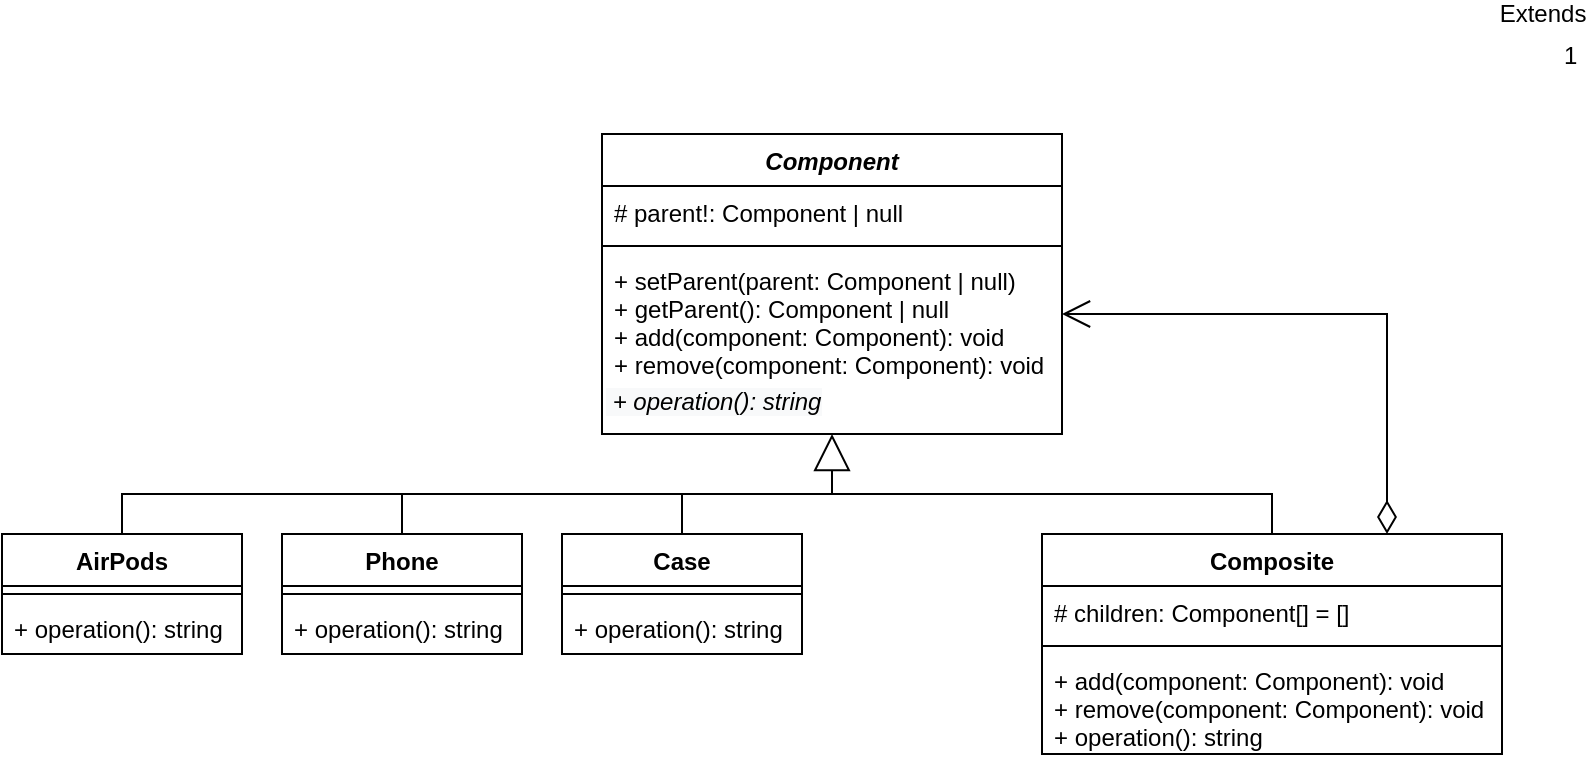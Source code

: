 <mxfile version="20.5.1" type="device"><diagram id="npE1EJ1KzjEO_XdYICBt" name="Страница 1"><mxGraphModel dx="1738" dy="951" grid="1" gridSize="10" guides="1" tooltips="1" connect="1" arrows="1" fold="1" page="1" pageScale="1" pageWidth="413" pageHeight="291" math="0" shadow="0"><root><mxCell id="0"/><mxCell id="1" parent="0"/><mxCell id="NI1yzB8pgUe8UhEAXRZC-1" value="Component" style="swimlane;fontStyle=3;align=center;verticalAlign=top;childLayout=stackLayout;horizontal=1;startSize=26;horizontalStack=0;resizeParent=1;resizeParentMax=0;resizeLast=0;collapsible=1;marginBottom=0;" vertex="1" parent="1"><mxGeometry x="320" y="100" width="230" height="150" as="geometry"/></mxCell><mxCell id="NI1yzB8pgUe8UhEAXRZC-2" value="# parent!: Component | null" style="text;strokeColor=none;fillColor=none;align=left;verticalAlign=top;spacingLeft=4;spacingRight=4;overflow=hidden;rotatable=0;points=[[0,0.5],[1,0.5]];portConstraint=eastwest;" vertex="1" parent="NI1yzB8pgUe8UhEAXRZC-1"><mxGeometry y="26" width="230" height="26" as="geometry"/></mxCell><mxCell id="NI1yzB8pgUe8UhEAXRZC-3" value="" style="line;strokeWidth=1;fillColor=none;align=left;verticalAlign=middle;spacingTop=-1;spacingLeft=3;spacingRight=3;rotatable=0;labelPosition=right;points=[];portConstraint=eastwest;strokeColor=inherit;" vertex="1" parent="NI1yzB8pgUe8UhEAXRZC-1"><mxGeometry y="52" width="230" height="8" as="geometry"/></mxCell><mxCell id="NI1yzB8pgUe8UhEAXRZC-4" value="+ setParent(parent: Component | null)&#10;+ getParent(): Component | null&#10;+ add(component: Component): void&#10;+ remove(component: Component): void&#10;+ operation(): string&#10;" style="text;strokeColor=none;fillColor=none;align=left;verticalAlign=top;spacingLeft=4;spacingRight=4;overflow=hidden;rotatable=0;points=[[0,0.5],[1,0.5]];portConstraint=eastwest;" vertex="1" parent="NI1yzB8pgUe8UhEAXRZC-1"><mxGeometry y="60" width="230" height="60" as="geometry"/></mxCell><mxCell id="NI1yzB8pgUe8UhEAXRZC-8" value="&lt;span style=&quot;color: rgb(0, 0, 0); font-family: Helvetica; font-size: 12px; font-variant-ligatures: normal; font-variant-caps: normal; font-weight: 400; letter-spacing: normal; orphans: 2; text-align: left; text-indent: 0px; text-transform: none; widows: 2; word-spacing: 0px; -webkit-text-stroke-width: 0px; background-color: rgb(248, 249, 250); text-decoration-thickness: initial; text-decoration-style: initial; text-decoration-color: initial; float: none; display: inline !important;&quot;&gt;&lt;i&gt;&amp;nbsp;+&amp;nbsp;operation(): string&lt;/i&gt;&lt;/span&gt;" style="text;whiteSpace=wrap;html=1;fontSize=12;" vertex="1" parent="NI1yzB8pgUe8UhEAXRZC-1"><mxGeometry y="120" width="230" height="30" as="geometry"/></mxCell><mxCell id="NI1yzB8pgUe8UhEAXRZC-13" value="Phone" style="swimlane;fontStyle=1;align=center;verticalAlign=top;childLayout=stackLayout;horizontal=1;startSize=26;horizontalStack=0;resizeParent=1;resizeParentMax=0;resizeLast=0;collapsible=1;marginBottom=0;fontSize=12;" vertex="1" parent="1"><mxGeometry x="160" y="300" width="120" height="60" as="geometry"/></mxCell><mxCell id="NI1yzB8pgUe8UhEAXRZC-14" value="" style="line;strokeWidth=1;fillColor=none;align=left;verticalAlign=middle;spacingTop=-1;spacingLeft=3;spacingRight=3;rotatable=0;labelPosition=right;points=[];portConstraint=eastwest;strokeColor=inherit;fontSize=12;" vertex="1" parent="NI1yzB8pgUe8UhEAXRZC-13"><mxGeometry y="26" width="120" height="8" as="geometry"/></mxCell><mxCell id="NI1yzB8pgUe8UhEAXRZC-15" value="+ operation(): string" style="text;strokeColor=none;fillColor=none;align=left;verticalAlign=top;spacingLeft=4;spacingRight=4;overflow=hidden;rotatable=0;points=[[0,0.5],[1,0.5]];portConstraint=eastwest;fontSize=12;" vertex="1" parent="NI1yzB8pgUe8UhEAXRZC-13"><mxGeometry y="34" width="120" height="26" as="geometry"/></mxCell><mxCell id="NI1yzB8pgUe8UhEAXRZC-16" value="Case" style="swimlane;fontStyle=1;align=center;verticalAlign=top;childLayout=stackLayout;horizontal=1;startSize=26;horizontalStack=0;resizeParent=1;resizeParentMax=0;resizeLast=0;collapsible=1;marginBottom=0;fontSize=12;" vertex="1" parent="1"><mxGeometry x="300" y="300" width="120" height="60" as="geometry"/></mxCell><mxCell id="NI1yzB8pgUe8UhEAXRZC-17" value="" style="line;strokeWidth=1;fillColor=none;align=left;verticalAlign=middle;spacingTop=-1;spacingLeft=3;spacingRight=3;rotatable=0;labelPosition=right;points=[];portConstraint=eastwest;strokeColor=inherit;fontSize=12;" vertex="1" parent="NI1yzB8pgUe8UhEAXRZC-16"><mxGeometry y="26" width="120" height="8" as="geometry"/></mxCell><mxCell id="NI1yzB8pgUe8UhEAXRZC-18" value="+ operation(): string" style="text;strokeColor=none;fillColor=none;align=left;verticalAlign=top;spacingLeft=4;spacingRight=4;overflow=hidden;rotatable=0;points=[[0,0.5],[1,0.5]];portConstraint=eastwest;fontSize=12;" vertex="1" parent="NI1yzB8pgUe8UhEAXRZC-16"><mxGeometry y="34" width="120" height="26" as="geometry"/></mxCell><mxCell id="NI1yzB8pgUe8UhEAXRZC-19" value="AirPods" style="swimlane;fontStyle=1;align=center;verticalAlign=top;childLayout=stackLayout;horizontal=1;startSize=26;horizontalStack=0;resizeParent=1;resizeParentMax=0;resizeLast=0;collapsible=1;marginBottom=0;fontSize=12;" vertex="1" parent="1"><mxGeometry x="20" y="300" width="120" height="60" as="geometry"/></mxCell><mxCell id="NI1yzB8pgUe8UhEAXRZC-20" value="" style="line;strokeWidth=1;fillColor=none;align=left;verticalAlign=middle;spacingTop=-1;spacingLeft=3;spacingRight=3;rotatable=0;labelPosition=right;points=[];portConstraint=eastwest;strokeColor=inherit;fontSize=12;" vertex="1" parent="NI1yzB8pgUe8UhEAXRZC-19"><mxGeometry y="26" width="120" height="8" as="geometry"/></mxCell><mxCell id="NI1yzB8pgUe8UhEAXRZC-21" value="+ operation(): string" style="text;strokeColor=none;fillColor=none;align=left;verticalAlign=top;spacingLeft=4;spacingRight=4;overflow=hidden;rotatable=0;points=[[0,0.5],[1,0.5]];portConstraint=eastwest;fontSize=12;" vertex="1" parent="NI1yzB8pgUe8UhEAXRZC-19"><mxGeometry y="34" width="120" height="26" as="geometry"/></mxCell><mxCell id="NI1yzB8pgUe8UhEAXRZC-23" value="Composite" style="swimlane;fontStyle=1;align=center;verticalAlign=top;childLayout=stackLayout;horizontal=1;startSize=26;horizontalStack=0;resizeParent=1;resizeParentMax=0;resizeLast=0;collapsible=1;marginBottom=0;fontSize=12;" vertex="1" parent="1"><mxGeometry x="540" y="300" width="230" height="110" as="geometry"/></mxCell><mxCell id="NI1yzB8pgUe8UhEAXRZC-24" value="# children: Component[] = []" style="text;strokeColor=none;fillColor=none;align=left;verticalAlign=top;spacingLeft=4;spacingRight=4;overflow=hidden;rotatable=0;points=[[0,0.5],[1,0.5]];portConstraint=eastwest;fontSize=12;" vertex="1" parent="NI1yzB8pgUe8UhEAXRZC-23"><mxGeometry y="26" width="230" height="26" as="geometry"/></mxCell><mxCell id="NI1yzB8pgUe8UhEAXRZC-25" value="" style="line;strokeWidth=1;fillColor=none;align=left;verticalAlign=middle;spacingTop=-1;spacingLeft=3;spacingRight=3;rotatable=0;labelPosition=right;points=[];portConstraint=eastwest;strokeColor=inherit;fontSize=12;" vertex="1" parent="NI1yzB8pgUe8UhEAXRZC-23"><mxGeometry y="52" width="230" height="8" as="geometry"/></mxCell><mxCell id="NI1yzB8pgUe8UhEAXRZC-26" value="+ add(component: Component): void&#10;+ remove(component: Component): void&#10;+ operation(): string" style="text;strokeColor=none;fillColor=none;align=left;verticalAlign=top;spacingLeft=4;spacingRight=4;overflow=hidden;rotatable=0;points=[[0,0.5],[1,0.5]];portConstraint=eastwest;fontSize=12;" vertex="1" parent="NI1yzB8pgUe8UhEAXRZC-23"><mxGeometry y="60" width="230" height="50" as="geometry"/></mxCell><mxCell id="NI1yzB8pgUe8UhEAXRZC-27" value="Extends" style="endArrow=block;endSize=16;endFill=0;html=1;rounded=0;fontSize=12;exitX=0.5;exitY=0;exitDx=0;exitDy=0;entryX=0.5;entryY=1;entryDx=0;entryDy=0;" edge="1" parent="1" source="NI1yzB8pgUe8UhEAXRZC-16" target="NI1yzB8pgUe8UhEAXRZC-8"><mxGeometry x="1" y="-412" width="160" relative="1" as="geometry"><mxPoint x="390" y="260" as="sourcePoint"/><mxPoint x="550" y="260" as="targetPoint"/><Array as="points"><mxPoint x="360" y="280"/><mxPoint x="435" y="280"/></Array><mxPoint x="-57" y="-210" as="offset"/></mxGeometry></mxCell><mxCell id="NI1yzB8pgUe8UhEAXRZC-28" value="" style="endArrow=none;html=1;rounded=0;fontSize=12;" edge="1" parent="1"><mxGeometry width="50" height="50" relative="1" as="geometry"><mxPoint x="80" y="300" as="sourcePoint"/><mxPoint x="360" y="280" as="targetPoint"/><Array as="points"><mxPoint x="80" y="280"/></Array></mxGeometry></mxCell><mxCell id="NI1yzB8pgUe8UhEAXRZC-33" value="" style="endArrow=none;html=1;rounded=0;fontSize=12;exitX=0.5;exitY=0;exitDx=0;exitDy=0;" edge="1" parent="1" source="NI1yzB8pgUe8UhEAXRZC-13"><mxGeometry width="50" height="50" relative="1" as="geometry"><mxPoint x="270" y="330" as="sourcePoint"/><mxPoint x="220" y="280" as="targetPoint"/></mxGeometry></mxCell><mxCell id="NI1yzB8pgUe8UhEAXRZC-34" value="" style="endArrow=none;html=1;rounded=0;fontSize=12;entryX=0.5;entryY=0;entryDx=0;entryDy=0;" edge="1" parent="1" target="NI1yzB8pgUe8UhEAXRZC-23"><mxGeometry width="50" height="50" relative="1" as="geometry"><mxPoint x="430" y="280" as="sourcePoint"/><mxPoint x="580" y="350" as="targetPoint"/><Array as="points"><mxPoint x="655" y="280"/></Array></mxGeometry></mxCell><mxCell id="NI1yzB8pgUe8UhEAXRZC-35" value="1" style="endArrow=open;html=1;endSize=12;startArrow=diamondThin;startSize=14;startFill=0;edgeStyle=orthogonalEdgeStyle;align=left;verticalAlign=bottom;rounded=0;fontSize=12;entryX=1;entryY=0.5;entryDx=0;entryDy=0;exitX=0.75;exitY=0;exitDx=0;exitDy=0;" edge="1" parent="1" source="NI1yzB8pgUe8UhEAXRZC-23" target="NI1yzB8pgUe8UhEAXRZC-4"><mxGeometry x="-0.193" y="-149" relative="1" as="geometry"><mxPoint x="840" y="230" as="sourcePoint"/><mxPoint x="680" y="230" as="targetPoint"/><mxPoint x="86" y="29" as="offset"/></mxGeometry></mxCell></root></mxGraphModel></diagram></mxfile>